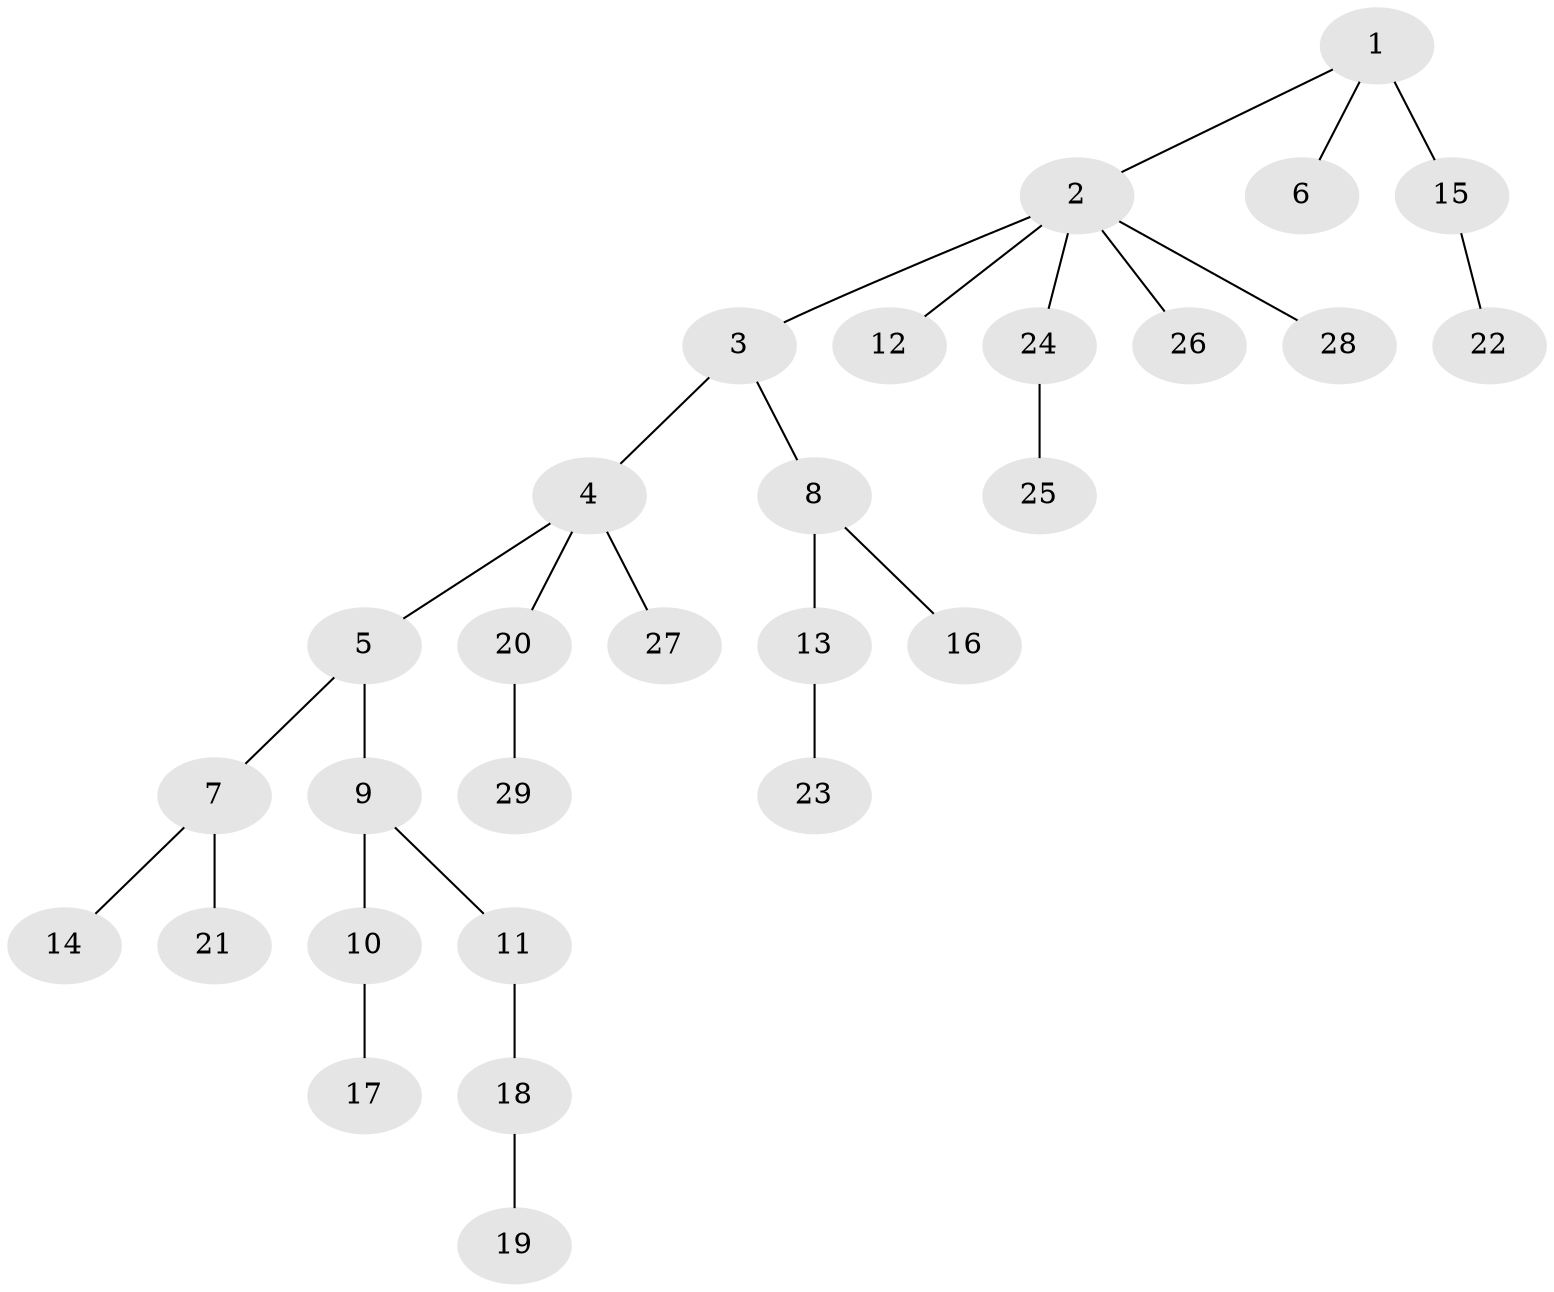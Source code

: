 // original degree distribution, {5: 0.05555555555555555, 7: 0.018518518518518517, 4: 0.037037037037037035, 3: 0.09259259259259259, 2: 0.24074074074074073, 6: 0.018518518518518517, 1: 0.5370370370370371}
// Generated by graph-tools (version 1.1) at 2025/36/03/09/25 02:36:49]
// undirected, 29 vertices, 28 edges
graph export_dot {
graph [start="1"]
  node [color=gray90,style=filled];
  1;
  2;
  3;
  4;
  5;
  6;
  7;
  8;
  9;
  10;
  11;
  12;
  13;
  14;
  15;
  16;
  17;
  18;
  19;
  20;
  21;
  22;
  23;
  24;
  25;
  26;
  27;
  28;
  29;
  1 -- 2 [weight=1.0];
  1 -- 6 [weight=1.0];
  1 -- 15 [weight=2.0];
  2 -- 3 [weight=1.0];
  2 -- 12 [weight=1.0];
  2 -- 24 [weight=1.0];
  2 -- 26 [weight=1.0];
  2 -- 28 [weight=1.0];
  3 -- 4 [weight=1.0];
  3 -- 8 [weight=1.0];
  4 -- 5 [weight=1.0];
  4 -- 20 [weight=1.0];
  4 -- 27 [weight=1.0];
  5 -- 7 [weight=1.0];
  5 -- 9 [weight=3.0];
  7 -- 14 [weight=1.0];
  7 -- 21 [weight=1.0];
  8 -- 13 [weight=3.0];
  8 -- 16 [weight=1.0];
  9 -- 10 [weight=1.0];
  9 -- 11 [weight=1.0];
  10 -- 17 [weight=2.0];
  11 -- 18 [weight=1.0];
  13 -- 23 [weight=1.0];
  15 -- 22 [weight=1.0];
  18 -- 19 [weight=1.0];
  20 -- 29 [weight=1.0];
  24 -- 25 [weight=1.0];
}
